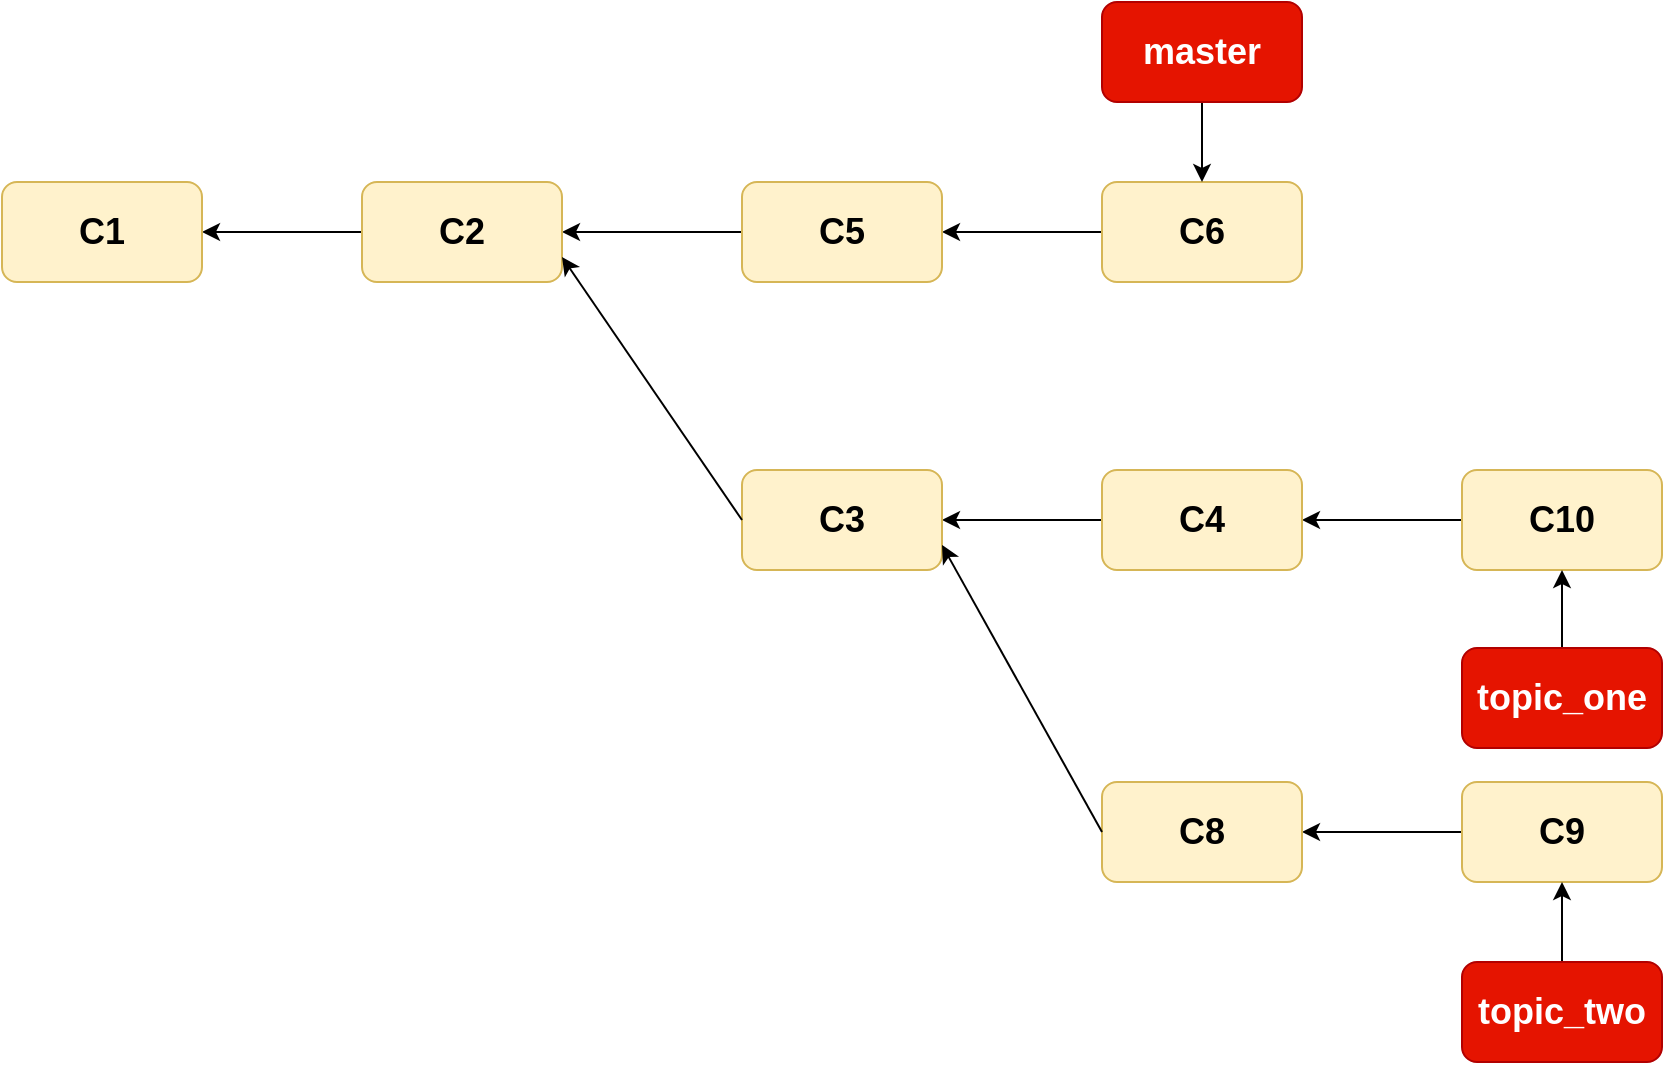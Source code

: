 <mxfile>
    <diagram id="Zphku5AM_jrOAezdSDCR" name="第 1 页">
        <mxGraphModel dx="1245" dy="660" grid="1" gridSize="10" guides="1" tooltips="1" connect="1" arrows="1" fold="1" page="1" pageScale="1" pageWidth="827" pageHeight="1169" math="0" shadow="0">
            <root>
                <mxCell id="0"/>
                <mxCell id="1" parent="0"/>
                <mxCell id="6" value="" style="edgeStyle=none;html=1;fontSize=18;fontStyle=1;startArrow=classic;startFill=1;endArrow=none;endFill=0;" parent="1" source="3" target="5" edge="1">
                    <mxGeometry relative="1" as="geometry"/>
                </mxCell>
                <mxCell id="3" value="C1" style="rounded=1;whiteSpace=wrap;html=1;fillColor=#fff2cc;strokeColor=#d6b656;fontSize=18;fontStyle=1" parent="1" vertex="1">
                    <mxGeometry x="230" y="340" width="100" height="50" as="geometry"/>
                </mxCell>
                <mxCell id="21" value="" style="edgeStyle=none;html=1;startArrow=classic;startFill=1;endArrow=none;endFill=0;" parent="1" source="5" target="20" edge="1">
                    <mxGeometry relative="1" as="geometry"/>
                </mxCell>
                <mxCell id="5" value="C2" style="rounded=1;whiteSpace=wrap;html=1;fillColor=#fff2cc;strokeColor=#d6b656;fontSize=18;fontStyle=1" parent="1" vertex="1">
                    <mxGeometry x="410" y="340" width="100" height="50" as="geometry"/>
                </mxCell>
                <mxCell id="42" value="" style="edgeStyle=none;html=1;startArrow=classic;startFill=1;endArrow=none;endFill=0;" parent="1" source="20" edge="1">
                    <mxGeometry relative="1" as="geometry">
                        <mxPoint x="780" y="365" as="targetPoint"/>
                    </mxGeometry>
                </mxCell>
                <mxCell id="20" value="C5" style="rounded=1;whiteSpace=wrap;html=1;fillColor=#fff2cc;strokeColor=#d6b656;fontSize=18;fontStyle=1" parent="1" vertex="1">
                    <mxGeometry x="600" y="340" width="100" height="50" as="geometry"/>
                </mxCell>
                <mxCell id="38" value="C6" style="rounded=1;whiteSpace=wrap;html=1;fillColor=#fff2cc;strokeColor=#d6b656;fontSize=18;fontStyle=1" parent="1" vertex="1">
                    <mxGeometry x="780" y="340" width="100" height="50" as="geometry"/>
                </mxCell>
                <mxCell id="44" value="" style="edgeStyle=none;html=1;startArrow=classic;startFill=1;endArrow=none;endFill=0;jumpSize=7;" parent="1" target="43" edge="1">
                    <mxGeometry relative="1" as="geometry">
                        <mxPoint x="830" y="340" as="sourcePoint"/>
                    </mxGeometry>
                </mxCell>
                <mxCell id="43" value="master" style="rounded=1;whiteSpace=wrap;html=1;fillColor=#e51400;strokeColor=#B20000;fontColor=#ffffff;fontSize=18;fontStyle=1" parent="1" vertex="1">
                    <mxGeometry x="780" y="250" width="100" height="50" as="geometry"/>
                </mxCell>
                <mxCell id="53" value="" style="edgeStyle=none;html=1;startArrow=classic;startFill=1;endArrow=none;endFill=0;" edge="1" parent="1" source="50" target="52">
                    <mxGeometry relative="1" as="geometry"/>
                </mxCell>
                <mxCell id="50" value="C3" style="rounded=1;whiteSpace=wrap;html=1;fillColor=#fff2cc;strokeColor=#d6b656;fontSize=18;fontStyle=1" vertex="1" parent="1">
                    <mxGeometry x="600" y="484" width="100" height="50" as="geometry"/>
                </mxCell>
                <mxCell id="51" value="" style="endArrow=classic;html=1;entryX=1;entryY=0.75;entryDx=0;entryDy=0;" edge="1" parent="1" target="5">
                    <mxGeometry width="50" height="50" relative="1" as="geometry">
                        <mxPoint x="600" y="509" as="sourcePoint"/>
                        <mxPoint x="440" y="510" as="targetPoint"/>
                    </mxGeometry>
                </mxCell>
                <mxCell id="55" value="" style="edgeStyle=none;html=1;startArrow=classic;startFill=1;endArrow=none;endFill=0;" edge="1" parent="1" source="52" target="54">
                    <mxGeometry relative="1" as="geometry"/>
                </mxCell>
                <mxCell id="52" value="C4" style="rounded=1;whiteSpace=wrap;html=1;fillColor=#fff2cc;strokeColor=#d6b656;fontSize=18;fontStyle=1" vertex="1" parent="1">
                    <mxGeometry x="780" y="484" width="100" height="50" as="geometry"/>
                </mxCell>
                <mxCell id="54" value="C10" style="rounded=1;whiteSpace=wrap;html=1;fillColor=#fff2cc;strokeColor=#d6b656;fontSize=18;fontStyle=1" vertex="1" parent="1">
                    <mxGeometry x="960" y="484" width="100" height="50" as="geometry"/>
                </mxCell>
                <mxCell id="59" value="" style="edgeStyle=none;html=1;startArrow=classic;startFill=1;endArrow=none;endFill=0;" edge="1" parent="1" source="56" target="58">
                    <mxGeometry relative="1" as="geometry"/>
                </mxCell>
                <mxCell id="56" value="C8" style="rounded=1;whiteSpace=wrap;html=1;fillColor=#fff2cc;strokeColor=#d6b656;fontSize=18;fontStyle=1" vertex="1" parent="1">
                    <mxGeometry x="780" y="640" width="100" height="50" as="geometry"/>
                </mxCell>
                <mxCell id="57" value="" style="endArrow=classic;html=1;exitX=0;exitY=0.5;exitDx=0;exitDy=0;entryX=1;entryY=0.75;entryDx=0;entryDy=0;" edge="1" parent="1" source="56" target="50">
                    <mxGeometry width="50" height="50" relative="1" as="geometry">
                        <mxPoint x="680" y="620" as="sourcePoint"/>
                        <mxPoint x="730" y="570" as="targetPoint"/>
                    </mxGeometry>
                </mxCell>
                <mxCell id="58" value="C9" style="rounded=1;whiteSpace=wrap;html=1;fillColor=#fff2cc;strokeColor=#d6b656;fontSize=18;fontStyle=1" vertex="1" parent="1">
                    <mxGeometry x="960" y="640" width="100" height="50" as="geometry"/>
                </mxCell>
                <mxCell id="61" value="" style="edgeStyle=none;html=1;startArrow=none;startFill=0;endArrow=classic;endFill=1;" edge="1" parent="1" source="60" target="54">
                    <mxGeometry relative="1" as="geometry"/>
                </mxCell>
                <mxCell id="60" value="topic_one" style="rounded=1;whiteSpace=wrap;html=1;fillColor=#e51400;strokeColor=#B20000;fontColor=#ffffff;fontSize=18;fontStyle=1" vertex="1" parent="1">
                    <mxGeometry x="960" y="573" width="100" height="50" as="geometry"/>
                </mxCell>
                <mxCell id="63" value="" style="edgeStyle=none;html=1;startArrow=none;startFill=0;endArrow=classic;endFill=1;" edge="1" parent="1" source="62" target="58">
                    <mxGeometry relative="1" as="geometry"/>
                </mxCell>
                <mxCell id="62" value="topic_two" style="rounded=1;whiteSpace=wrap;html=1;fillColor=#e51400;strokeColor=#B20000;fontColor=#ffffff;fontSize=18;fontStyle=1" vertex="1" parent="1">
                    <mxGeometry x="960" y="730" width="100" height="50" as="geometry"/>
                </mxCell>
            </root>
        </mxGraphModel>
    </diagram>
</mxfile>